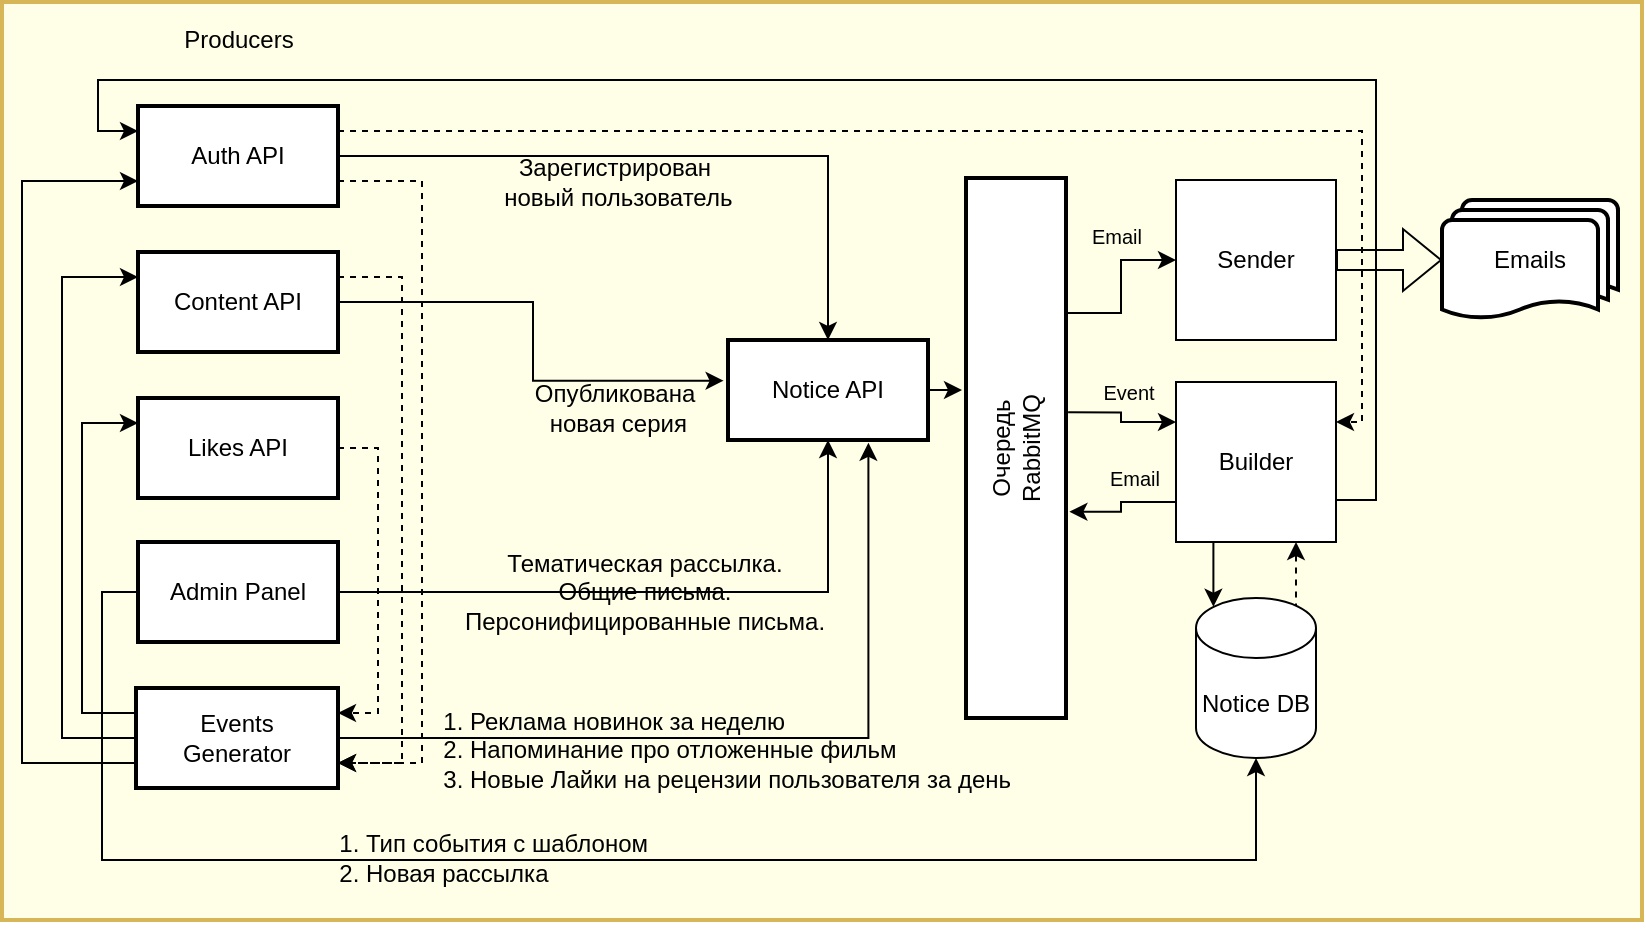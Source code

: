 <mxfile version="20.7.4" type="device"><diagram id="bZ43C4V1D6O5tL6xMD0E" name="Спринт 10"><mxGraphModel dx="2261" dy="768" grid="1" gridSize="10" guides="1" tooltips="1" connect="1" arrows="1" fold="1" page="1" pageScale="1" pageWidth="827" pageHeight="1169" math="0" shadow="0"><root><mxCell id="0"/><mxCell id="1" parent="0"/><mxCell id="GPVLkwHNow1mPL3wkJ5b-46" value="" style="rounded=0;whiteSpace=wrap;html=1;absoluteArcSize=1;arcSize=14;strokeWidth=2;fillColor=#FFFEE6;strokeColor=#d6b656;" parent="1" vertex="1"><mxGeometry y="31" width="820" height="459" as="geometry"/></mxCell><mxCell id="GPVLkwHNow1mPL3wkJ5b-7" style="edgeStyle=orthogonalEdgeStyle;rounded=0;orthogonalLoop=1;jettySize=auto;html=1;exitX=1;exitY=0.5;exitDx=0;exitDy=0;entryX=-0.022;entryY=0.407;entryDx=0;entryDy=0;entryPerimeter=0;" parent="1" source="IljRs7CGVU8QquPh82bT-5" target="-QQVXZg_doutUxMNV3vV-9" edge="1"><mxGeometry relative="1" as="geometry"><mxPoint x="539.16" y="208.43" as="targetPoint"/></mxGeometry></mxCell><mxCell id="ovXnI3RC3wYY-G94WKSb-8" style="edgeStyle=orthogonalEdgeStyle;rounded=0;orthogonalLoop=1;jettySize=auto;html=1;exitX=1;exitY=0.25;exitDx=0;exitDy=0;entryX=1;entryY=0.75;entryDx=0;entryDy=0;dashed=1;" parent="1" source="IljRs7CGVU8QquPh82bT-5" target="-QQVXZg_doutUxMNV3vV-11" edge="1"><mxGeometry relative="1" as="geometry"><Array as="points"><mxPoint x="200" y="168"/><mxPoint x="200" y="412"/></Array></mxGeometry></mxCell><mxCell id="IljRs7CGVU8QquPh82bT-5" value="Content API" style="rounded=0;whiteSpace=wrap;html=1;absoluteArcSize=1;arcSize=14;strokeWidth=2;" parent="1" vertex="1"><mxGeometry x="68" y="156" width="100" height="50" as="geometry"/></mxCell><mxCell id="GPVLkwHNow1mPL3wkJ5b-5" style="edgeStyle=orthogonalEdgeStyle;rounded=0;orthogonalLoop=1;jettySize=auto;html=1;exitX=1;exitY=0.5;exitDx=0;exitDy=0;entryX=0.5;entryY=0;entryDx=0;entryDy=0;" parent="1" source="GPVLkwHNow1mPL3wkJ5b-1" target="-QQVXZg_doutUxMNV3vV-9" edge="1"><mxGeometry relative="1" as="geometry"><mxPoint x="390" y="107" as="targetPoint"/></mxGeometry></mxCell><mxCell id="ovXnI3RC3wYY-G94WKSb-7" style="edgeStyle=orthogonalEdgeStyle;rounded=0;orthogonalLoop=1;jettySize=auto;html=1;exitX=1;exitY=0.75;exitDx=0;exitDy=0;entryX=1;entryY=0.75;entryDx=0;entryDy=0;dashed=1;" parent="1" source="GPVLkwHNow1mPL3wkJ5b-1" target="-QQVXZg_doutUxMNV3vV-11" edge="1"><mxGeometry relative="1" as="geometry"><Array as="points"><mxPoint x="210" y="120"/><mxPoint x="210" y="412"/></Array></mxGeometry></mxCell><mxCell id="ovXnI3RC3wYY-G94WKSb-29" style="edgeStyle=orthogonalEdgeStyle;rounded=0;orthogonalLoop=1;jettySize=auto;html=1;exitX=1;exitY=0.25;exitDx=0;exitDy=0;fontSize=8;dashed=1;entryX=1;entryY=0.25;entryDx=0;entryDy=0;" parent="1" source="GPVLkwHNow1mPL3wkJ5b-1" target="ovXnI3RC3wYY-G94WKSb-13" edge="1"><mxGeometry relative="1" as="geometry"><mxPoint x="670" y="210" as="targetPoint"/><Array as="points"><mxPoint x="680" y="96"/><mxPoint x="680" y="241"/></Array></mxGeometry></mxCell><mxCell id="GPVLkwHNow1mPL3wkJ5b-1" value="Auth API" style="rounded=0;whiteSpace=wrap;html=1;absoluteArcSize=1;arcSize=14;strokeWidth=2;" parent="1" vertex="1"><mxGeometry x="68" y="83" width="100" height="50" as="geometry"/></mxCell><mxCell id="ovXnI3RC3wYY-G94WKSb-9" style="edgeStyle=orthogonalEdgeStyle;rounded=0;orthogonalLoop=1;jettySize=auto;html=1;exitX=1;exitY=0.5;exitDx=0;exitDy=0;entryX=1;entryY=0.25;entryDx=0;entryDy=0;dashed=1;" parent="1" source="GPVLkwHNow1mPL3wkJ5b-2" target="-QQVXZg_doutUxMNV3vV-11" edge="1"><mxGeometry relative="1" as="geometry"/></mxCell><mxCell id="GPVLkwHNow1mPL3wkJ5b-2" value="Likes API" style="rounded=0;whiteSpace=wrap;html=1;absoluteArcSize=1;arcSize=14;strokeWidth=2;" parent="1" vertex="1"><mxGeometry x="68" y="229" width="100" height="50" as="geometry"/></mxCell><mxCell id="GPVLkwHNow1mPL3wkJ5b-20" style="edgeStyle=orthogonalEdgeStyle;rounded=0;orthogonalLoop=1;jettySize=auto;html=1;exitX=1;exitY=0.5;exitDx=0;exitDy=0;" parent="1" source="GPVLkwHNow1mPL3wkJ5b-3" target="-QQVXZg_doutUxMNV3vV-9" edge="1"><mxGeometry relative="1" as="geometry"/></mxCell><mxCell id="ovXnI3RC3wYY-G94WKSb-11" style="edgeStyle=orthogonalEdgeStyle;rounded=0;orthogonalLoop=1;jettySize=auto;html=1;exitX=0;exitY=0.5;exitDx=0;exitDy=0;entryX=0.5;entryY=1;entryDx=0;entryDy=0;entryPerimeter=0;" parent="1" source="GPVLkwHNow1mPL3wkJ5b-3" target="-QQVXZg_doutUxMNV3vV-34" edge="1"><mxGeometry relative="1" as="geometry"><Array as="points"><mxPoint x="50" y="326"/><mxPoint x="50" y="460"/><mxPoint x="627" y="460"/></Array></mxGeometry></mxCell><mxCell id="GPVLkwHNow1mPL3wkJ5b-3" value="Admin Panel" style="rounded=0;whiteSpace=wrap;html=1;absoluteArcSize=1;arcSize=14;strokeWidth=2;" parent="1" vertex="1"><mxGeometry x="68" y="301" width="100" height="50" as="geometry"/></mxCell><mxCell id="GPVLkwHNow1mPL3wkJ5b-6" value="Зарегистрирован&lt;br&gt;&amp;nbsp;новый пользователь" style="text;html=1;align=center;verticalAlign=middle;resizable=0;points=[];autosize=1;strokeColor=none;fillColor=none;rounded=0;" parent="1" vertex="1"><mxGeometry x="236" y="101" width="140" height="40" as="geometry"/></mxCell><mxCell id="GPVLkwHNow1mPL3wkJ5b-10" value="Опубликована&lt;br&gt;&amp;nbsp;новая серия" style="text;html=1;align=center;verticalAlign=middle;resizable=0;points=[];autosize=1;strokeColor=none;fillColor=none;rounded=0;" parent="1" vertex="1"><mxGeometry x="256" y="214" width="100" height="40" as="geometry"/></mxCell><mxCell id="ovXnI3RC3wYY-G94WKSb-24" style="edgeStyle=orthogonalEdgeStyle;rounded=0;orthogonalLoop=1;jettySize=auto;html=1;exitX=1.021;exitY=0.434;exitDx=0;exitDy=0;entryX=0;entryY=0.25;entryDx=0;entryDy=0;fontSize=8;exitPerimeter=0;" parent="1" source="GPVLkwHNow1mPL3wkJ5b-12" target="ovXnI3RC3wYY-G94WKSb-13" edge="1"><mxGeometry relative="1" as="geometry"/></mxCell><mxCell id="ovXnI3RC3wYY-G94WKSb-30" style="edgeStyle=orthogonalEdgeStyle;rounded=0;orthogonalLoop=1;jettySize=auto;html=1;exitX=1;exitY=0.25;exitDx=0;exitDy=0;entryX=0;entryY=0.5;entryDx=0;entryDy=0;fontSize=10;" parent="1" source="GPVLkwHNow1mPL3wkJ5b-12" target="GPVLkwHNow1mPL3wkJ5b-37" edge="1"><mxGeometry relative="1" as="geometry"/></mxCell><mxCell id="GPVLkwHNow1mPL3wkJ5b-12" value="Очередь&lt;br&gt;RabbitMQ" style="rounded=0;whiteSpace=wrap;html=1;absoluteArcSize=1;arcSize=14;strokeWidth=2;horizontal=0;textDirection=rtl;" parent="1" vertex="1"><mxGeometry x="482" y="119" width="50" height="270" as="geometry"/></mxCell><mxCell id="GPVLkwHNow1mPL3wkJ5b-21" value="Тематическая рассылка. &lt;br&gt;Общие письма.&lt;br&gt;Персонифицированные письма." style="text;html=1;align=center;verticalAlign=middle;resizable=0;points=[];autosize=1;strokeColor=none;fillColor=none;rounded=0;" parent="1" vertex="1"><mxGeometry x="221" y="296" width="200" height="60" as="geometry"/></mxCell><mxCell id="GPVLkwHNow1mPL3wkJ5b-24" value="&lt;ol&gt;&lt;li&gt;Реклама новинок за неделю&lt;/li&gt;&lt;li&gt;Напоминание про отложенные фильм&lt;/li&gt;&lt;li&gt;Новые Лайки на рецензии пользователя за день&amp;nbsp;&lt;/li&gt;&lt;/ol&gt;" style="text;html=1;align=left;verticalAlign=middle;resizable=0;points=[];autosize=1;strokeColor=none;fillColor=none;rounded=0;" parent="1" vertex="1"><mxGeometry x="192" y="365" width="340" height="80" as="geometry"/></mxCell><mxCell id="GPVLkwHNow1mPL3wkJ5b-36" value="Producers" style="text;html=1;align=center;verticalAlign=middle;resizable=0;points=[];autosize=1;strokeColor=none;fillColor=none;rounded=0;" parent="1" vertex="1"><mxGeometry x="78" y="35" width="80" height="30" as="geometry"/></mxCell><mxCell id="ovXnI3RC3wYY-G94WKSb-32" style="edgeStyle=orthogonalEdgeStyle;shape=flexArrow;rounded=0;orthogonalLoop=1;jettySize=auto;html=1;exitX=1;exitY=0.5;exitDx=0;exitDy=0;entryX=0;entryY=0.5;entryDx=0;entryDy=0;entryPerimeter=0;fontSize=10;" parent="1" source="GPVLkwHNow1mPL3wkJ5b-37" target="GPVLkwHNow1mPL3wkJ5b-40" edge="1"><mxGeometry relative="1" as="geometry"/></mxCell><mxCell id="GPVLkwHNow1mPL3wkJ5b-37" value="Sender" style="whiteSpace=wrap;html=1;aspect=fixed;rounded=0;" parent="1" vertex="1"><mxGeometry x="587" y="120" width="80" height="80" as="geometry"/></mxCell><mxCell id="GPVLkwHNow1mPL3wkJ5b-40" value="Emails" style="strokeWidth=2;html=1;shape=mxgraph.flowchart.multi-document;whiteSpace=wrap;rounded=0;" parent="1" vertex="1"><mxGeometry x="720" y="130" width="88" height="60" as="geometry"/></mxCell><mxCell id="ovXnI3RC3wYY-G94WKSb-35" style="edgeStyle=orthogonalEdgeStyle;rounded=0;orthogonalLoop=1;jettySize=auto;html=1;exitX=1;exitY=0.5;exitDx=0;exitDy=0;entryX=-0.04;entryY=0.393;entryDx=0;entryDy=0;entryPerimeter=0;fontSize=10;" parent="1" source="-QQVXZg_doutUxMNV3vV-9" target="GPVLkwHNow1mPL3wkJ5b-12" edge="1"><mxGeometry relative="1" as="geometry"/></mxCell><mxCell id="-QQVXZg_doutUxMNV3vV-9" value="Notice API" style="rounded=0;whiteSpace=wrap;html=1;absoluteArcSize=1;arcSize=14;strokeWidth=2;" parent="1" vertex="1"><mxGeometry x="363" y="200" width="100" height="50" as="geometry"/></mxCell><mxCell id="-QQVXZg_doutUxMNV3vV-12" style="edgeStyle=orthogonalEdgeStyle;rounded=0;orthogonalLoop=1;jettySize=auto;html=1;exitX=1;exitY=0.5;exitDx=0;exitDy=0;entryX=0.702;entryY=1.028;entryDx=0;entryDy=0;entryPerimeter=0;" parent="1" source="-QQVXZg_doutUxMNV3vV-11" target="-QQVXZg_doutUxMNV3vV-9" edge="1"><mxGeometry relative="1" as="geometry"/></mxCell><mxCell id="ovXnI3RC3wYY-G94WKSb-2" style="edgeStyle=orthogonalEdgeStyle;rounded=0;orthogonalLoop=1;jettySize=auto;html=1;exitX=0;exitY=0.25;exitDx=0;exitDy=0;entryX=0;entryY=0.25;entryDx=0;entryDy=0;" parent="1" source="-QQVXZg_doutUxMNV3vV-11" target="GPVLkwHNow1mPL3wkJ5b-2" edge="1"><mxGeometry relative="1" as="geometry"><Array as="points"><mxPoint x="40" y="386"/><mxPoint x="40" y="242"/></Array></mxGeometry></mxCell><mxCell id="ovXnI3RC3wYY-G94WKSb-3" style="edgeStyle=orthogonalEdgeStyle;rounded=0;orthogonalLoop=1;jettySize=auto;html=1;exitX=0;exitY=0.5;exitDx=0;exitDy=0;entryX=0;entryY=0.25;entryDx=0;entryDy=0;" parent="1" source="-QQVXZg_doutUxMNV3vV-11" target="IljRs7CGVU8QquPh82bT-5" edge="1"><mxGeometry relative="1" as="geometry"><Array as="points"><mxPoint x="30" y="399"/><mxPoint x="30" y="168"/></Array></mxGeometry></mxCell><mxCell id="ovXnI3RC3wYY-G94WKSb-28" style="edgeStyle=orthogonalEdgeStyle;rounded=0;orthogonalLoop=1;jettySize=auto;html=1;exitX=0;exitY=0.75;exitDx=0;exitDy=0;entryX=0;entryY=0.75;entryDx=0;entryDy=0;fontSize=8;" parent="1" source="-QQVXZg_doutUxMNV3vV-11" target="GPVLkwHNow1mPL3wkJ5b-1" edge="1"><mxGeometry relative="1" as="geometry"><Array as="points"><mxPoint x="10" y="412"/><mxPoint x="10" y="120"/></Array></mxGeometry></mxCell><mxCell id="-QQVXZg_doutUxMNV3vV-11" value="Events&lt;br&gt;&amp;nbsp;Generator&amp;nbsp;" style="rounded=0;whiteSpace=wrap;html=1;absoluteArcSize=1;arcSize=14;strokeWidth=2;" parent="1" vertex="1"><mxGeometry x="67" y="374" width="101" height="50" as="geometry"/></mxCell><mxCell id="ovXnI3RC3wYY-G94WKSb-34" style="edgeStyle=orthogonalEdgeStyle;rounded=0;orthogonalLoop=1;jettySize=auto;html=1;exitX=0.855;exitY=0;exitDx=0;exitDy=4.35;exitPerimeter=0;entryX=0.75;entryY=1;entryDx=0;entryDy=0;fontSize=10;dashed=1;" parent="1" source="-QQVXZg_doutUxMNV3vV-34" target="ovXnI3RC3wYY-G94WKSb-13" edge="1"><mxGeometry relative="1" as="geometry"/></mxCell><mxCell id="-QQVXZg_doutUxMNV3vV-34" value="Notice DB" style="shape=cylinder3;whiteSpace=wrap;html=1;boundedLbl=1;backgroundOutline=1;size=15;rounded=0;" parent="1" vertex="1"><mxGeometry x="597" y="329" width="60" height="80" as="geometry"/></mxCell><mxCell id="ovXnI3RC3wYY-G94WKSb-12" value="&lt;ol&gt;&lt;li&gt;Тип события с шаблоном&lt;/li&gt;&lt;li&gt;&lt;span style=&quot;background-color: initial;&quot;&gt;Новая рассылка&amp;nbsp;&lt;/span&gt;&lt;br&gt;&lt;/li&gt;&lt;/ol&gt;" style="text;html=1;align=left;verticalAlign=middle;resizable=0;points=[];autosize=1;strokeColor=none;fillColor=none;rounded=0;" parent="1" vertex="1"><mxGeometry x="140" y="424" width="200" height="70" as="geometry"/></mxCell><mxCell id="ovXnI3RC3wYY-G94WKSb-26" style="edgeStyle=orthogonalEdgeStyle;rounded=0;orthogonalLoop=1;jettySize=auto;html=1;exitX=0;exitY=0.75;exitDx=0;exitDy=0;entryX=1.034;entryY=0.618;entryDx=0;entryDy=0;entryPerimeter=0;fontSize=8;" parent="1" source="ovXnI3RC3wYY-G94WKSb-13" target="GPVLkwHNow1mPL3wkJ5b-12" edge="1"><mxGeometry relative="1" as="geometry"/></mxCell><mxCell id="ovXnI3RC3wYY-G94WKSb-27" style="edgeStyle=orthogonalEdgeStyle;rounded=0;orthogonalLoop=1;jettySize=auto;html=1;exitX=1;exitY=0.75;exitDx=0;exitDy=0;fontSize=8;entryX=0;entryY=0.25;entryDx=0;entryDy=0;" parent="1" source="ovXnI3RC3wYY-G94WKSb-13" target="GPVLkwHNow1mPL3wkJ5b-1" edge="1"><mxGeometry relative="1" as="geometry"><mxPoint x="710.0" y="140" as="targetPoint"/><Array as="points"><mxPoint x="667" y="280"/><mxPoint x="687" y="280"/><mxPoint x="687" y="70"/><mxPoint x="48" y="70"/><mxPoint x="48" y="96"/></Array></mxGeometry></mxCell><mxCell id="ovXnI3RC3wYY-G94WKSb-33" style="edgeStyle=orthogonalEdgeStyle;rounded=0;orthogonalLoop=1;jettySize=auto;html=1;exitX=0.25;exitY=1;exitDx=0;exitDy=0;entryX=0.145;entryY=0;entryDx=0;entryDy=4.35;entryPerimeter=0;fontSize=10;" parent="1" source="ovXnI3RC3wYY-G94WKSb-13" target="-QQVXZg_doutUxMNV3vV-34" edge="1"><mxGeometry relative="1" as="geometry"/></mxCell><mxCell id="ovXnI3RC3wYY-G94WKSb-13" value="Builder" style="whiteSpace=wrap;html=1;aspect=fixed;rounded=0;" parent="1" vertex="1"><mxGeometry x="587" y="221" width="80" height="80" as="geometry"/></mxCell><mxCell id="ovXnI3RC3wYY-G94WKSb-22" value="&lt;font style=&quot;font-size: 10px;&quot;&gt;Email&lt;/font&gt;" style="text;html=1;align=center;verticalAlign=middle;resizable=0;points=[];autosize=1;strokeColor=none;fillColor=none;rounded=0;" parent="1" vertex="1"><mxGeometry x="541" y="254" width="50" height="30" as="geometry"/></mxCell><mxCell id="ovXnI3RC3wYY-G94WKSb-23" value="&lt;font style=&quot;font-size: 10px;&quot;&gt;Event&lt;/font&gt;" style="text;html=1;align=center;verticalAlign=middle;resizable=0;points=[];autosize=1;strokeColor=none;fillColor=none;rounded=0;" parent="1" vertex="1"><mxGeometry x="538" y="211" width="50" height="30" as="geometry"/></mxCell><mxCell id="ovXnI3RC3wYY-G94WKSb-31" value="&lt;font style=&quot;font-size: 10px;&quot;&gt;Email&lt;/font&gt;" style="text;html=1;align=center;verticalAlign=middle;resizable=0;points=[];autosize=1;strokeColor=none;fillColor=none;rounded=0;" parent="1" vertex="1"><mxGeometry x="532" y="133" width="50" height="30" as="geometry"/></mxCell></root></mxGraphModel></diagram></mxfile>